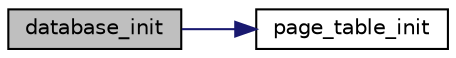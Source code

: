 digraph "database_init"
{
  edge [fontname="Helvetica",fontsize="10",labelfontname="Helvetica",labelfontsize="10"];
  node [fontname="Helvetica",fontsize="10",shape=record];
  rankdir="LR";
  Node2166 [label="database_init",height=0.2,width=0.4,color="black", fillcolor="grey75", style="filled", fontcolor="black"];
  Node2166 -> Node2167 [color="midnightblue",fontsize="10",style="solid",fontname="Helvetica"];
  Node2167 [label="page_table_init",height=0.2,width=0.4,color="black", fillcolor="white", style="filled",URL="$d9/d60/discreta_8h.html#ab1c17c254db929b1c70f13c60f3efbbe"];
}
